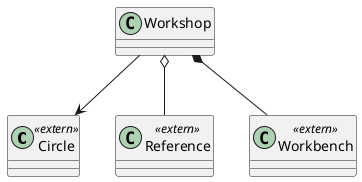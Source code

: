 @startuml

class Circle <<extern>> {}
class Reference <<extern>> {}
class Workbench <<extern>> {}

class Workshop {}

Workshop o-- Reference
Workshop *-- Workbench
Workshop --> Circle

@enduml

